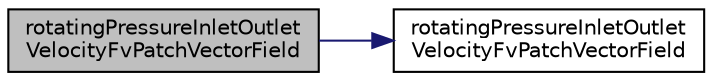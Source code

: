 digraph "rotatingPressureInletOutletVelocityFvPatchVectorField"
{
  bgcolor="transparent";
  edge [fontname="Helvetica",fontsize="10",labelfontname="Helvetica",labelfontsize="10"];
  node [fontname="Helvetica",fontsize="10",shape=record];
  rankdir="LR";
  Node1 [label="rotatingPressureInletOutlet\lVelocityFvPatchVectorField",height=0.2,width=0.4,color="black", fillcolor="grey75", style="filled", fontcolor="black"];
  Node1 -> Node2 [color="midnightblue",fontsize="10",style="solid",fontname="Helvetica"];
  Node2 [label="rotatingPressureInletOutlet\lVelocityFvPatchVectorField",height=0.2,width=0.4,color="black",URL="$a02284.html#ac04b4869c1176d81f001c1bc77c31015",tooltip="Construct from patch and internal field. "];
}
